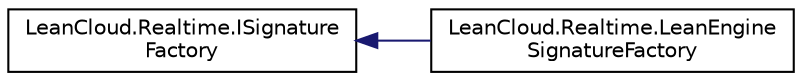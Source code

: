 digraph "Graphical Class Hierarchy"
{
  edge [fontname="Helvetica",fontsize="10",labelfontname="Helvetica",labelfontsize="10"];
  node [fontname="Helvetica",fontsize="10",shape=record];
  rankdir="LR";
  Node1 [label="LeanCloud.Realtime.ISignature\lFactory",height=0.2,width=0.4,color="black", fillcolor="white", style="filled",URL="$interfaceLeanCloud_1_1Realtime_1_1ISignatureFactory.html",tooltip="https://leancloud.cn/docs/realtime_v2.html::群组功能的签名 "];
  Node1 -> Node2 [dir="back",color="midnightblue",fontsize="10",style="solid",fontname="Helvetica"];
  Node2 [label="LeanCloud.Realtime.LeanEngine\lSignatureFactory",height=0.2,width=0.4,color="black", fillcolor="white", style="filled",URL="$classLeanCloud_1_1Realtime_1_1LeanEngineSignatureFactory.html"];
}
